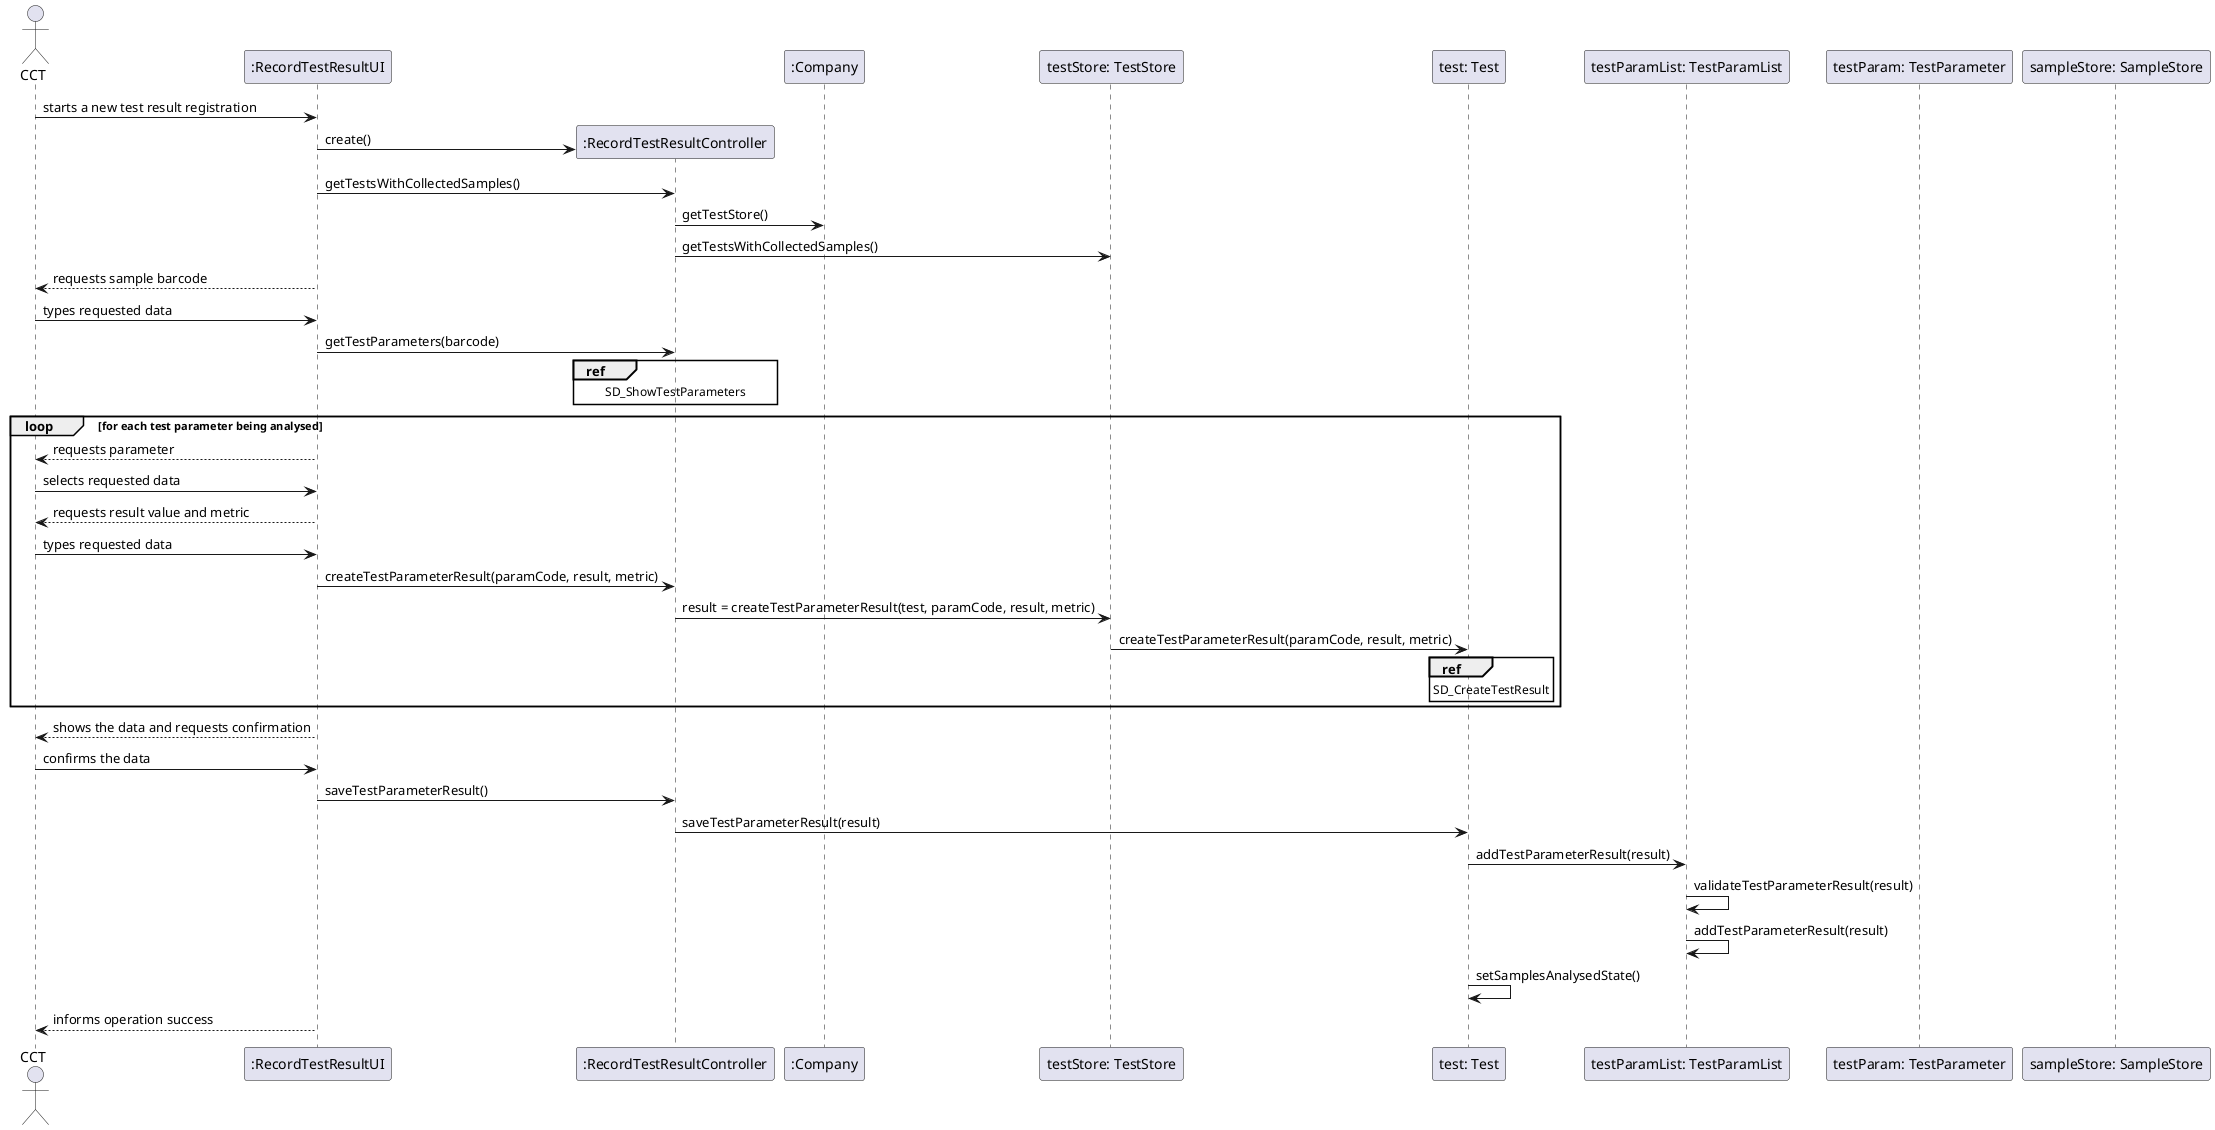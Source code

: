 @startuml
actor CCT as cct
participant ":RecordTestResultUI" as ui
participant ":RecordTestResultController" as controller
participant ":Company" as company
participant "testStore: TestStore" as ts
participant "test: Test" as test
participant "testParamList: TestParamList" as tpstore
participant "testParam: TestParameter" as testParam
participant "sampleStore: SampleStore" as ss


cct -> ui : starts a new test result registration
create controller
ui -> controller : create()
ui -> controller : getTestsWithCollectedSamples()
controller -> company : getTestStore()
controller -> ts : getTestsWithCollectedSamples()
ui --> cct : requests sample barcode
cct -> ui : types requested data
ui -> controller : getTestParameters(barcode)
ref over controller : SD_ShowTestParameters
loop for each test parameter being analysed
ui --> cct : requests parameter
cct -> ui : selects requested data
ui --> cct : requests result value and metric
cct -> ui : types requested data
ui -> controller : createTestParameterResult(paramCode, result, metric)
controller -> ts : result = createTestParameterResult(test, paramCode, result, metric)
ts -> test : createTestParameterResult(paramCode, result, metric)
ref over test : SD_CreateTestResult
end loop
ui --> cct : shows the data and requests confirmation
cct -> ui : confirms the data
ui -> controller : saveTestParameterResult()
controller -> test : saveTestParameterResult(result)
test -> tpstore : addTestParameterResult(result)
tpstore -> tpstore : validateTestParameterResult(result)
tpstore -> tpstore : addTestParameterResult(result)
test -> test : setSamplesAnalysedState()
ui --> cct : informs operation success


@enduml